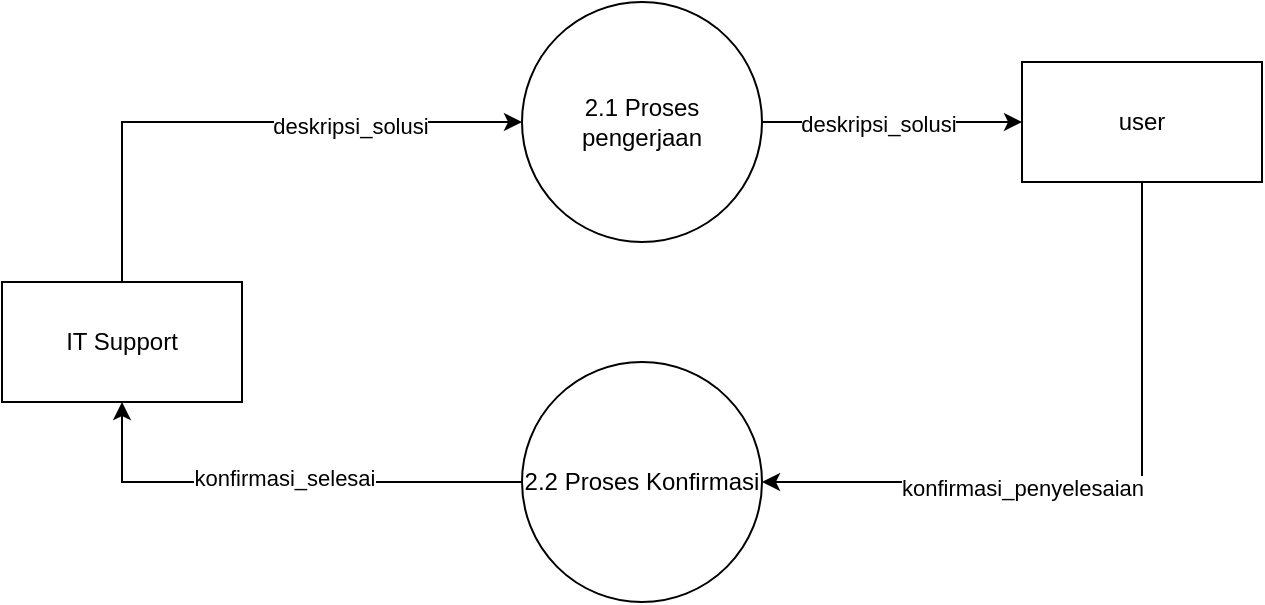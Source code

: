 <mxfile version="24.7.8">
  <diagram name="Page-1" id="9lpRpoLiDeZdS2-mQyQF">
    <mxGraphModel dx="1434" dy="738" grid="1" gridSize="10" guides="1" tooltips="1" connect="1" arrows="1" fold="1" page="1" pageScale="1" pageWidth="1100" pageHeight="850" math="0" shadow="0">
      <root>
        <mxCell id="0" />
        <mxCell id="1" parent="0" />
        <mxCell id="96mUyNL-DGfWYdhyKvYH-11" style="edgeStyle=orthogonalEdgeStyle;rounded=0;orthogonalLoop=1;jettySize=auto;html=1;exitX=1;exitY=0.5;exitDx=0;exitDy=0;entryX=0;entryY=0.5;entryDx=0;entryDy=0;" edge="1" parent="1" source="96mUyNL-DGfWYdhyKvYH-1" target="96mUyNL-DGfWYdhyKvYH-3">
          <mxGeometry relative="1" as="geometry" />
        </mxCell>
        <mxCell id="96mUyNL-DGfWYdhyKvYH-12" value="deskripsi_solusi" style="edgeLabel;html=1;align=center;verticalAlign=middle;resizable=0;points=[];" vertex="1" connectable="0" parent="96mUyNL-DGfWYdhyKvYH-11">
          <mxGeometry x="-0.108" y="-1" relative="1" as="geometry">
            <mxPoint as="offset" />
          </mxGeometry>
        </mxCell>
        <mxCell id="96mUyNL-DGfWYdhyKvYH-1" value="2.1 Proses pengerjaan" style="ellipse;whiteSpace=wrap;html=1;aspect=fixed;" vertex="1" parent="1">
          <mxGeometry x="490" y="160" width="120" height="120" as="geometry" />
        </mxCell>
        <mxCell id="96mUyNL-DGfWYdhyKvYH-7" style="edgeStyle=orthogonalEdgeStyle;rounded=0;orthogonalLoop=1;jettySize=auto;html=1;exitX=0;exitY=0.5;exitDx=0;exitDy=0;entryX=0.5;entryY=1;entryDx=0;entryDy=0;" edge="1" parent="1" source="96mUyNL-DGfWYdhyKvYH-2" target="96mUyNL-DGfWYdhyKvYH-4">
          <mxGeometry relative="1" as="geometry" />
        </mxCell>
        <mxCell id="96mUyNL-DGfWYdhyKvYH-8" value="konfirmasi_selesai" style="edgeLabel;html=1;align=center;verticalAlign=middle;resizable=0;points=[];" vertex="1" connectable="0" parent="96mUyNL-DGfWYdhyKvYH-7">
          <mxGeometry x="-0.008" y="-2" relative="1" as="geometry">
            <mxPoint as="offset" />
          </mxGeometry>
        </mxCell>
        <mxCell id="96mUyNL-DGfWYdhyKvYH-2" value="2.2 Proses Konfirmasi" style="ellipse;whiteSpace=wrap;html=1;aspect=fixed;" vertex="1" parent="1">
          <mxGeometry x="490" y="340" width="120" height="120" as="geometry" />
        </mxCell>
        <mxCell id="96mUyNL-DGfWYdhyKvYH-5" style="edgeStyle=orthogonalEdgeStyle;rounded=0;orthogonalLoop=1;jettySize=auto;html=1;exitX=0.5;exitY=1;exitDx=0;exitDy=0;entryX=1;entryY=0.5;entryDx=0;entryDy=0;" edge="1" parent="1" source="96mUyNL-DGfWYdhyKvYH-3" target="96mUyNL-DGfWYdhyKvYH-2">
          <mxGeometry relative="1" as="geometry" />
        </mxCell>
        <mxCell id="96mUyNL-DGfWYdhyKvYH-6" value="konfirmasi_penyelesaian" style="edgeLabel;html=1;align=center;verticalAlign=middle;resizable=0;points=[];" vertex="1" connectable="0" parent="96mUyNL-DGfWYdhyKvYH-5">
          <mxGeometry x="0.235" y="3" relative="1" as="geometry">
            <mxPoint as="offset" />
          </mxGeometry>
        </mxCell>
        <mxCell id="96mUyNL-DGfWYdhyKvYH-3" value="user" style="rounded=0;whiteSpace=wrap;html=1;" vertex="1" parent="1">
          <mxGeometry x="740" y="190" width="120" height="60" as="geometry" />
        </mxCell>
        <mxCell id="96mUyNL-DGfWYdhyKvYH-10" style="edgeStyle=orthogonalEdgeStyle;rounded=0;orthogonalLoop=1;jettySize=auto;html=1;exitX=0.5;exitY=0;exitDx=0;exitDy=0;entryX=0;entryY=0.5;entryDx=0;entryDy=0;" edge="1" parent="1" source="96mUyNL-DGfWYdhyKvYH-4" target="96mUyNL-DGfWYdhyKvYH-1">
          <mxGeometry relative="1" as="geometry" />
        </mxCell>
        <mxCell id="96mUyNL-DGfWYdhyKvYH-14" value="deskripsi_solusi" style="edgeLabel;html=1;align=center;verticalAlign=middle;resizable=0;points=[];" vertex="1" connectable="0" parent="96mUyNL-DGfWYdhyKvYH-10">
          <mxGeometry x="0.386" y="-2" relative="1" as="geometry">
            <mxPoint as="offset" />
          </mxGeometry>
        </mxCell>
        <mxCell id="96mUyNL-DGfWYdhyKvYH-4" value="IT Support" style="rounded=0;whiteSpace=wrap;html=1;" vertex="1" parent="1">
          <mxGeometry x="230" y="300" width="120" height="60" as="geometry" />
        </mxCell>
      </root>
    </mxGraphModel>
  </diagram>
</mxfile>
